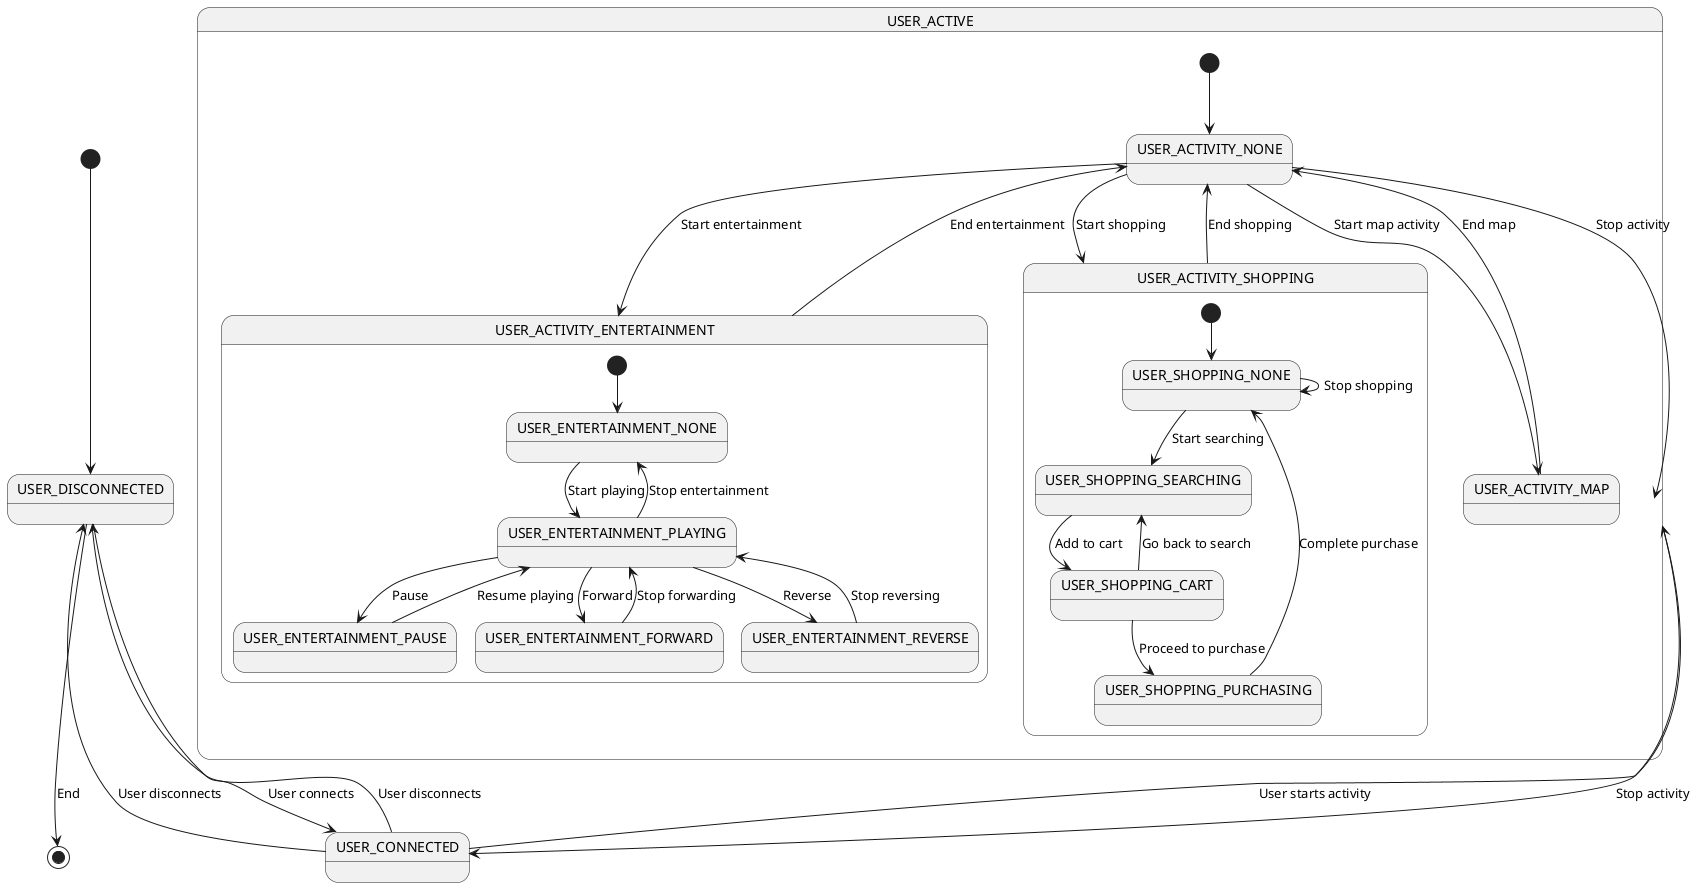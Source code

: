 @startuml main
[*] --> USER_DISCONNECTED

USER_DISCONNECTED --> USER_CONNECTED : User connects
USER_CONNECTED --> USER_ACTIVE : User starts activity
USER_CONNECTED --> USER_DISCONNECTED : User disconnects

state USER_ACTIVE {
    [*] --> USER_ACTIVITY_NONE
    USER_ACTIVITY_NONE --> USER_ACTIVITY_ENTERTAINMENT : Start entertainment
    USER_ACTIVITY_NONE --> USER_ACTIVITY_SHOPPING : Start shopping
    USER_ACTIVITY_NONE --> USER_ACTIVITY_MAP : Start map activity

    state USER_ACTIVITY_ENTERTAINMENT {
        [*] --> USER_ENTERTAINMENT_NONE
        USER_ENTERTAINMENT_NONE --> USER_ENTERTAINMENT_PLAYING : Start playing
        USER_ENTERTAINMENT_PLAYING --> USER_ENTERTAINMENT_PAUSE : Pause
        USER_ENTERTAINMENT_PLAYING --> USER_ENTERTAINMENT_FORWARD : Forward
        USER_ENTERTAINMENT_PLAYING --> USER_ENTERTAINMENT_REVERSE : Reverse
        USER_ENTERTAINMENT_PAUSE --> USER_ENTERTAINMENT_PLAYING : Resume playing
        USER_ENTERTAINMENT_FORWARD --> USER_ENTERTAINMENT_PLAYING : Stop forwarding
        USER_ENTERTAINMENT_REVERSE --> USER_ENTERTAINMENT_PLAYING : Stop reversing
        USER_ENTERTAINMENT_PLAYING --> USER_ENTERTAINMENT_NONE : Stop entertainment
    }

    state USER_ACTIVITY_SHOPPING {
        [*] --> USER_SHOPPING_NONE
        USER_SHOPPING_NONE --> USER_SHOPPING_SEARCHING : Start searching
        USER_SHOPPING_SEARCHING --> USER_SHOPPING_CART : Add to cart
        USER_SHOPPING_CART --> USER_SHOPPING_PURCHASING : Proceed to purchase
        USER_SHOPPING_CART --> USER_SHOPPING_SEARCHING : Go back to search
        USER_SHOPPING_PURCHASING --> USER_SHOPPING_NONE : Complete purchase
        USER_SHOPPING_NONE --> USER_SHOPPING_NONE : Stop shopping
    }

    USER_ACTIVITY_NONE --> USER_ACTIVE : Stop activity
    USER_ACTIVITY_ENTERTAINMENT --> USER_ACTIVITY_NONE : End entertainment
    USER_ACTIVITY_SHOPPING --> USER_ACTIVITY_NONE : End shopping
    USER_ACTIVITY_MAP --> USER_ACTIVITY_NONE : End map
}

USER_ACTIVE --> USER_CONNECTED : Stop activity
USER_CONNECTED --> USER_DISCONNECTED : User disconnects

USER_DISCONNECTED --> [*] : End
@enduml
